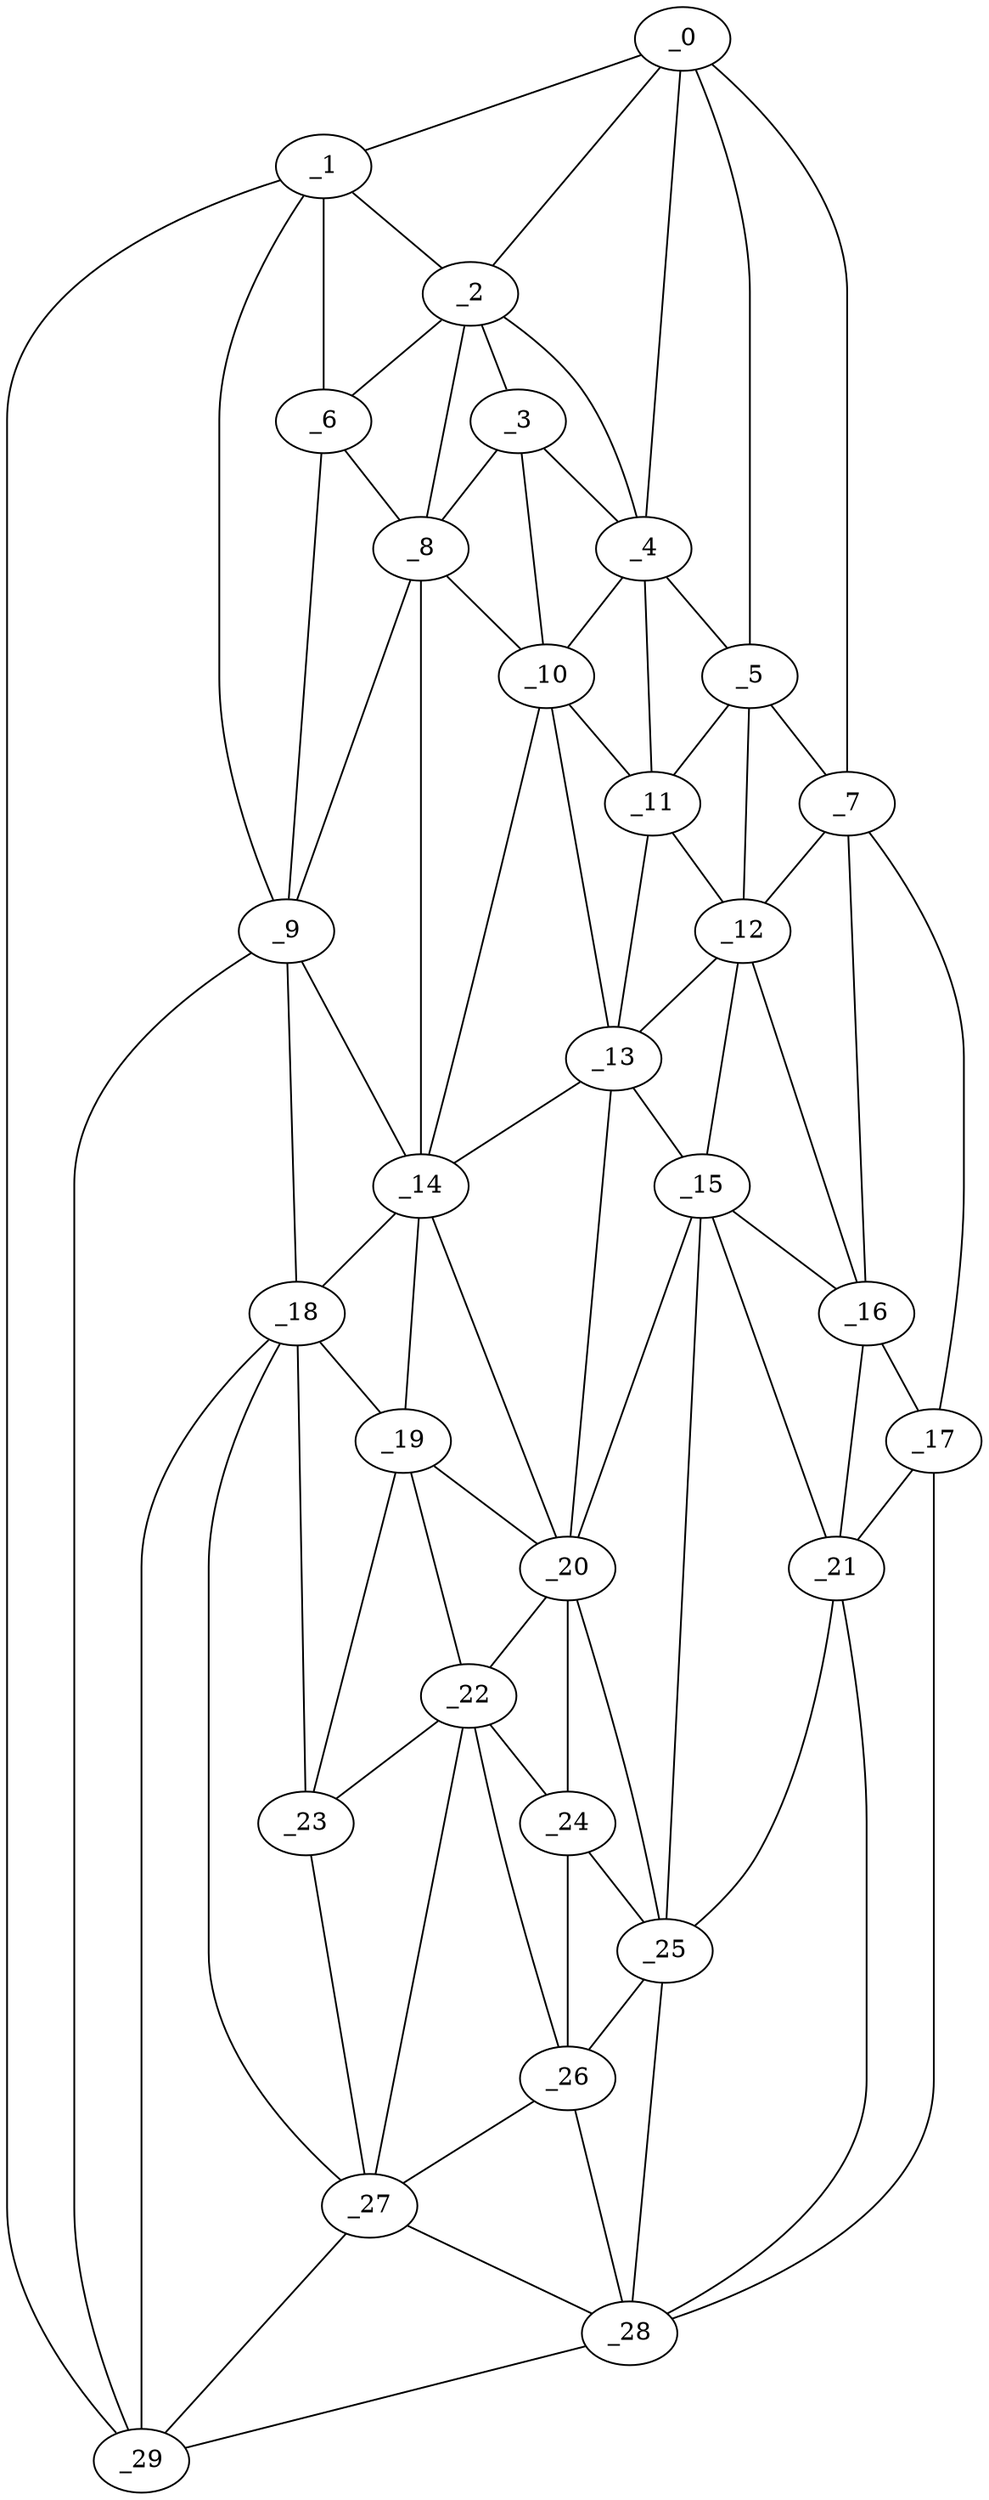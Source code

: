 graph "obj22__190.gxl" {
	_0	 [x=37,
		y=120];
	_1	 [x=39,
		y=9];
	_0 -- _1	 [valence=1];
	_2	 [x=40,
		y=68];
	_0 -- _2	 [valence=1];
	_4	 [x=41,
		y=89];
	_0 -- _4	 [valence=1];
	_5	 [x=41,
		y=99];
	_0 -- _5	 [valence=2];
	_7	 [x=51,
		y=124];
	_0 -- _7	 [valence=1];
	_1 -- _2	 [valence=2];
	_6	 [x=44,
		y=58];
	_1 -- _6	 [valence=2];
	_9	 [x=57,
		y=60];
	_1 -- _9	 [valence=2];
	_29	 [x=94,
		y=11];
	_1 -- _29	 [valence=1];
	_3	 [x=41,
		y=80];
	_2 -- _3	 [valence=2];
	_2 -- _4	 [valence=2];
	_2 -- _6	 [valence=2];
	_8	 [x=52,
		y=71];
	_2 -- _8	 [valence=1];
	_3 -- _4	 [valence=2];
	_3 -- _8	 [valence=2];
	_10	 [x=59,
		y=83];
	_3 -- _10	 [valence=2];
	_4 -- _5	 [valence=2];
	_4 -- _10	 [valence=1];
	_11	 [x=59,
		y=92];
	_4 -- _11	 [valence=2];
	_5 -- _7	 [valence=2];
	_5 -- _11	 [valence=1];
	_12	 [x=59,
		y=102];
	_5 -- _12	 [valence=2];
	_6 -- _8	 [valence=2];
	_6 -- _9	 [valence=2];
	_7 -- _12	 [valence=2];
	_16	 [x=72,
		y=110];
	_7 -- _16	 [valence=2];
	_17	 [x=72,
		y=125];
	_7 -- _17	 [valence=1];
	_8 -- _9	 [valence=1];
	_8 -- _10	 [valence=2];
	_14	 [x=65,
		y=77];
	_8 -- _14	 [valence=2];
	_9 -- _14	 [valence=2];
	_18	 [x=75,
		y=67];
	_9 -- _18	 [valence=2];
	_9 -- _29	 [valence=1];
	_10 -- _11	 [valence=1];
	_13	 [x=64,
		y=93];
	_10 -- _13	 [valence=2];
	_10 -- _14	 [valence=2];
	_11 -- _12	 [valence=1];
	_11 -- _13	 [valence=2];
	_12 -- _13	 [valence=2];
	_15	 [x=68,
		y=103];
	_12 -- _15	 [valence=1];
	_12 -- _16	 [valence=2];
	_13 -- _14	 [valence=2];
	_13 -- _15	 [valence=2];
	_20	 [x=77,
		y=90];
	_13 -- _20	 [valence=2];
	_14 -- _18	 [valence=2];
	_19	 [x=75,
		y=76];
	_14 -- _19	 [valence=1];
	_14 -- _20	 [valence=2];
	_15 -- _16	 [valence=2];
	_15 -- _20	 [valence=2];
	_21	 [x=81,
		y=110];
	_15 -- _21	 [valence=1];
	_25	 [x=86,
		y=103];
	_15 -- _25	 [valence=2];
	_16 -- _17	 [valence=2];
	_16 -- _21	 [valence=1];
	_17 -- _21	 [valence=2];
	_28	 [x=91,
		y=123];
	_17 -- _28	 [valence=1];
	_18 -- _19	 [valence=2];
	_23	 [x=83,
		y=73];
	_18 -- _23	 [valence=2];
	_27	 [x=89,
		y=70];
	_18 -- _27	 [valence=2];
	_18 -- _29	 [valence=2];
	_19 -- _20	 [valence=2];
	_22	 [x=82,
		y=83];
	_19 -- _22	 [valence=2];
	_19 -- _23	 [valence=2];
	_20 -- _22	 [valence=2];
	_24	 [x=83,
		y=91];
	_20 -- _24	 [valence=2];
	_20 -- _25	 [valence=1];
	_21 -- _25	 [valence=2];
	_21 -- _28	 [valence=1];
	_22 -- _23	 [valence=2];
	_22 -- _24	 [valence=1];
	_26	 [x=88,
		y=89];
	_22 -- _26	 [valence=2];
	_22 -- _27	 [valence=1];
	_23 -- _27	 [valence=2];
	_24 -- _25	 [valence=1];
	_24 -- _26	 [valence=2];
	_25 -- _26	 [valence=2];
	_25 -- _28	 [valence=2];
	_26 -- _27	 [valence=2];
	_26 -- _28	 [valence=1];
	_27 -- _28	 [valence=2];
	_27 -- _29	 [valence=1];
	_28 -- _29	 [valence=1];
}
